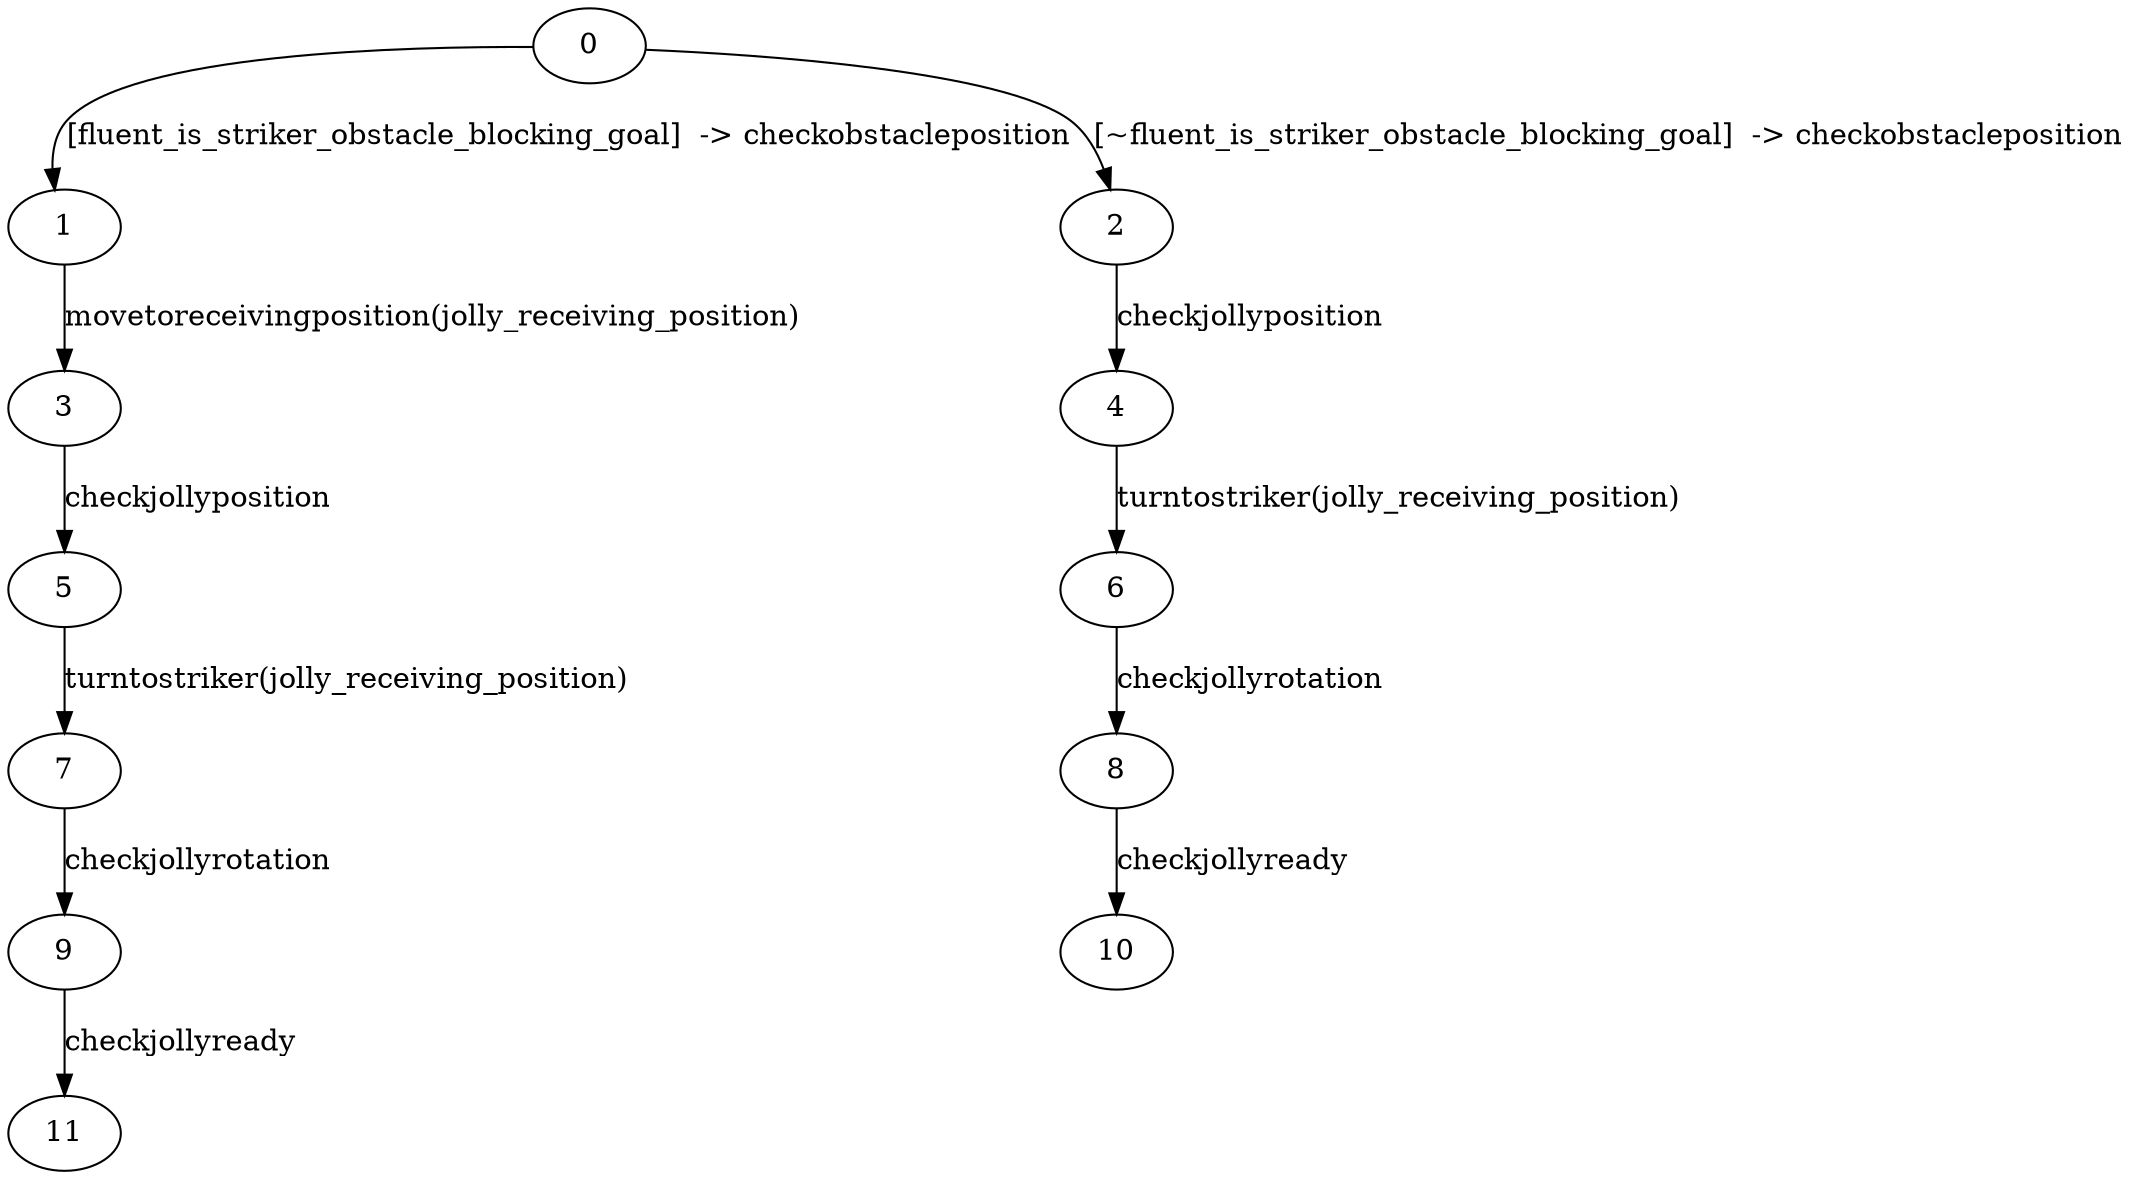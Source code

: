 strict digraph "" {
	0	[color=black];
	1	[color=black];
	0 -> 1	[color=black,
		label="[fluent_is_striker_obstacle_blocking_goal]  -> checkobstacleposition"];
	2	[color=black];
	0 -> 2	[color=black,
		label="[~fluent_is_striker_obstacle_blocking_goal]  -> checkobstacleposition"];
	3	[color=black];
	1 -> 3	[color=black,
		label="movetoreceivingposition(jolly_receiving_position)"];
	4	[color=black];
	2 -> 4	[color=black,
		label=checkjollyposition];
	5	[color=black];
	3 -> 5	[color=black,
		label=checkjollyposition];
	6	[color=black];
	4 -> 6	[color=black,
		label="turntostriker(jolly_receiving_position)"];
	7	[color=black];
	5 -> 7	[color=black,
		label="turntostriker(jolly_receiving_position)"];
	8	[color=black];
	6 -> 8	[color=black,
		label=checkjollyrotation];
	9	[color=black];
	7 -> 9	[color=black,
		label=checkjollyrotation];
	10	[color=black];
	8 -> 10	[color=black,
		label=checkjollyready];
	11	[color=black];
	9 -> 11	[color=black,
		label=checkjollyready];
}

